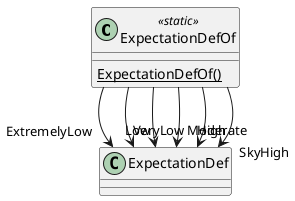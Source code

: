@startuml
class ExpectationDefOf <<static>> {
    {static} ExpectationDefOf()
}
ExpectationDefOf --> "ExtremelyLow" ExpectationDef
ExpectationDefOf --> "VeryLow" ExpectationDef
ExpectationDefOf --> "Low" ExpectationDef
ExpectationDefOf --> "Moderate" ExpectationDef
ExpectationDefOf --> "High" ExpectationDef
ExpectationDefOf --> "SkyHigh" ExpectationDef
@enduml

